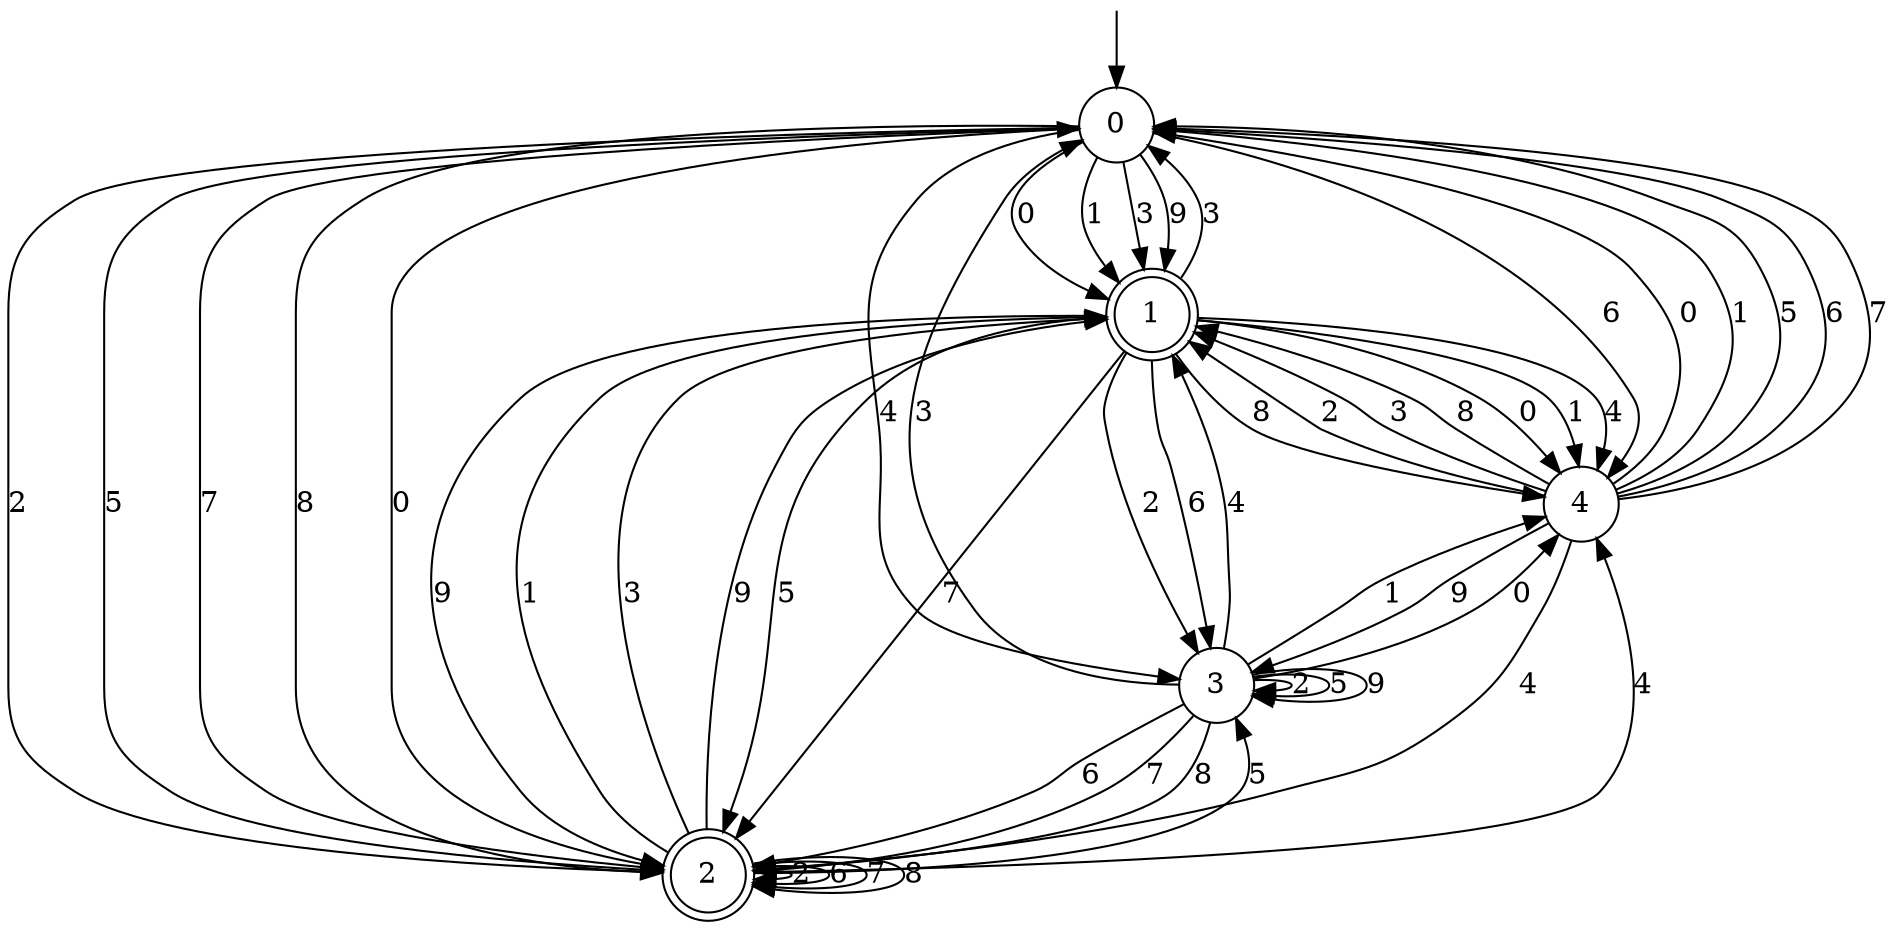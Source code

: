 digraph g {

	s0 [shape="circle" label="0"];
	s1 [shape="doublecircle" label="1"];
	s2 [shape="doublecircle" label="2"];
	s3 [shape="circle" label="3"];
	s4 [shape="circle" label="4"];
	s0 -> s1 [label="0"];
	s0 -> s1 [label="1"];
	s0 -> s2 [label="2"];
	s0 -> s1 [label="3"];
	s0 -> s3 [label="4"];
	s0 -> s2 [label="5"];
	s0 -> s4 [label="6"];
	s0 -> s2 [label="7"];
	s0 -> s2 [label="8"];
	s0 -> s1 [label="9"];
	s1 -> s4 [label="0"];
	s1 -> s4 [label="1"];
	s1 -> s3 [label="2"];
	s1 -> s0 [label="3"];
	s1 -> s4 [label="4"];
	s1 -> s2 [label="5"];
	s1 -> s3 [label="6"];
	s1 -> s2 [label="7"];
	s1 -> s4 [label="8"];
	s1 -> s2 [label="9"];
	s2 -> s0 [label="0"];
	s2 -> s1 [label="1"];
	s2 -> s2 [label="2"];
	s2 -> s1 [label="3"];
	s2 -> s4 [label="4"];
	s2 -> s3 [label="5"];
	s2 -> s2 [label="6"];
	s2 -> s2 [label="7"];
	s2 -> s2 [label="8"];
	s2 -> s1 [label="9"];
	s3 -> s4 [label="0"];
	s3 -> s4 [label="1"];
	s3 -> s3 [label="2"];
	s3 -> s0 [label="3"];
	s3 -> s1 [label="4"];
	s3 -> s3 [label="5"];
	s3 -> s2 [label="6"];
	s3 -> s2 [label="7"];
	s3 -> s2 [label="8"];
	s3 -> s3 [label="9"];
	s4 -> s0 [label="0"];
	s4 -> s0 [label="1"];
	s4 -> s1 [label="2"];
	s4 -> s1 [label="3"];
	s4 -> s2 [label="4"];
	s4 -> s0 [label="5"];
	s4 -> s0 [label="6"];
	s4 -> s0 [label="7"];
	s4 -> s1 [label="8"];
	s4 -> s3 [label="9"];

__start0 [label="" shape="none" width="0" height="0"];
__start0 -> s0;

}
